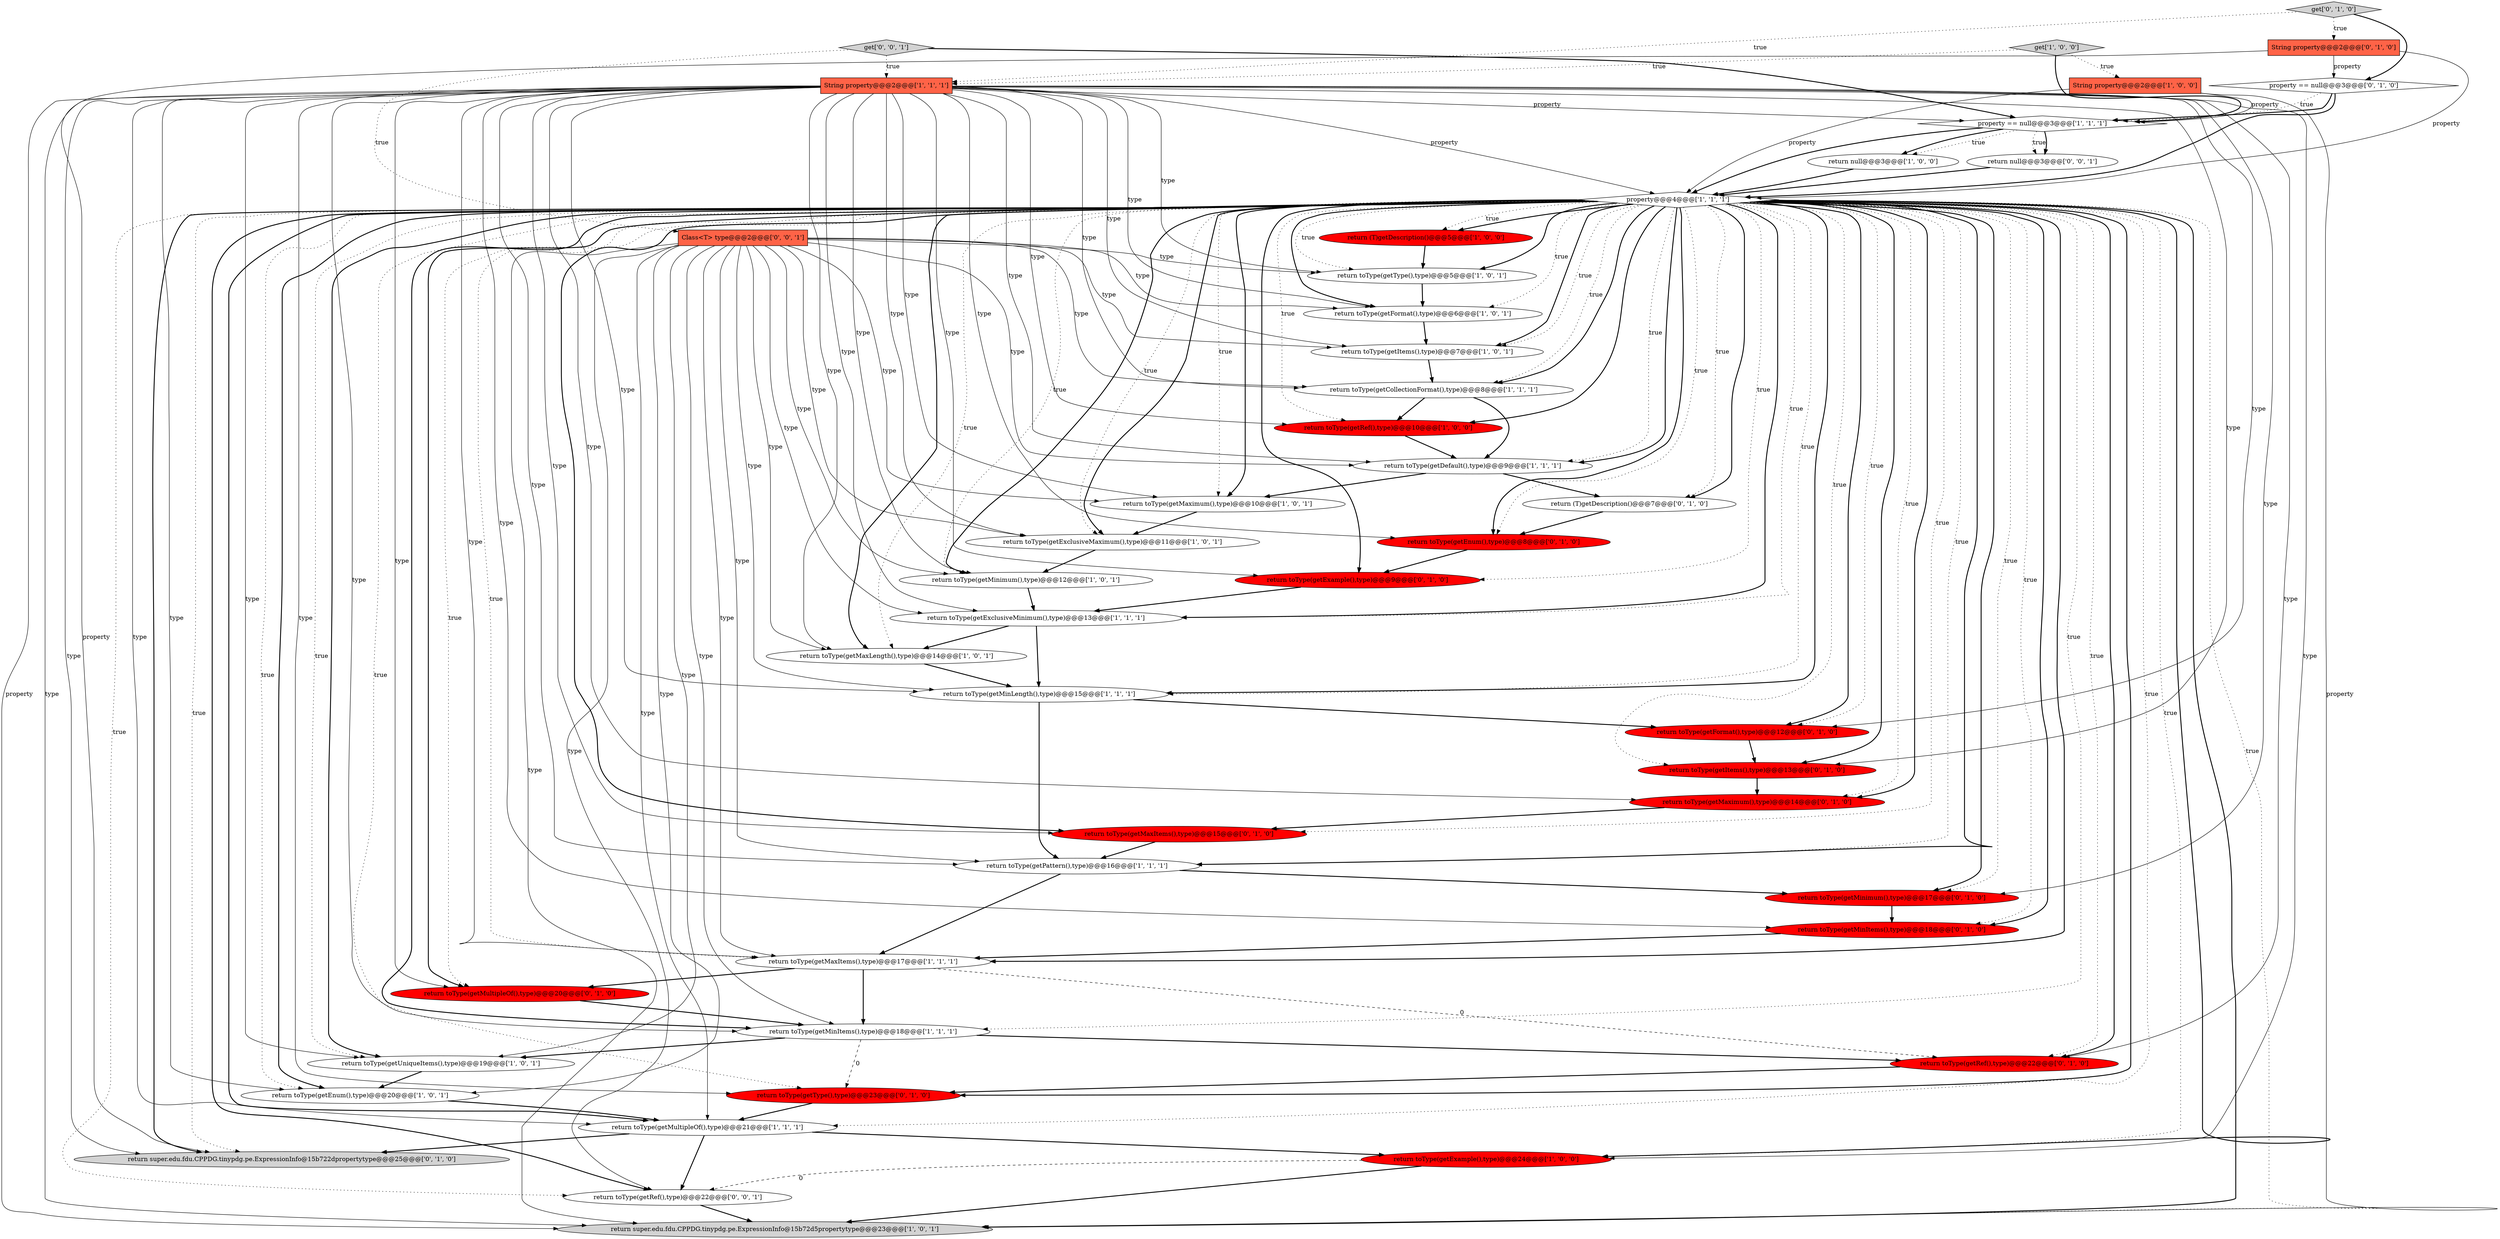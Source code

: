 digraph {
24 [style = filled, label = "return toType(getRef(),type)@@@10@@@['1', '0', '0']", fillcolor = red, shape = ellipse image = "AAA1AAABBB1BBB"];
8 [style = filled, label = "return (T)getDescription()@@@5@@@['1', '0', '0']", fillcolor = red, shape = ellipse image = "AAA1AAABBB1BBB"];
13 [style = filled, label = "return toType(getEnum(),type)@@@20@@@['1', '0', '1']", fillcolor = white, shape = ellipse image = "AAA0AAABBB1BBB"];
4 [style = filled, label = "property@@@4@@@['1', '1', '1']", fillcolor = white, shape = diamond image = "AAA0AAABBB1BBB"];
5 [style = filled, label = "String property@@@2@@@['1', '0', '0']", fillcolor = tomato, shape = box image = "AAA0AAABBB1BBB"];
43 [style = filled, label = "return null@@@3@@@['0', '0', '1']", fillcolor = white, shape = ellipse image = "AAA0AAABBB3BBB"];
0 [style = filled, label = "return toType(getFormat(),type)@@@6@@@['1', '0', '1']", fillcolor = white, shape = ellipse image = "AAA0AAABBB1BBB"];
12 [style = filled, label = "return toType(getExclusiveMaximum(),type)@@@11@@@['1', '0', '1']", fillcolor = white, shape = ellipse image = "AAA0AAABBB1BBB"];
40 [style = filled, label = "return toType(getMinimum(),type)@@@17@@@['0', '1', '0']", fillcolor = red, shape = ellipse image = "AAA1AAABBB2BBB"];
37 [style = filled, label = "return (T)getDescription()@@@7@@@['0', '1', '0']", fillcolor = white, shape = ellipse image = "AAA0AAABBB2BBB"];
27 [style = filled, label = "return toType(getType(),type)@@@23@@@['0', '1', '0']", fillcolor = red, shape = ellipse image = "AAA1AAABBB2BBB"];
38 [style = filled, label = "return toType(getMaximum(),type)@@@14@@@['0', '1', '0']", fillcolor = red, shape = ellipse image = "AAA1AAABBB2BBB"];
9 [style = filled, label = "return toType(getExclusiveMinimum(),type)@@@13@@@['1', '1', '1']", fillcolor = white, shape = ellipse image = "AAA0AAABBB1BBB"];
1 [style = filled, label = "return toType(getExample(),type)@@@24@@@['1', '0', '0']", fillcolor = red, shape = ellipse image = "AAA1AAABBB1BBB"];
22 [style = filled, label = "return toType(getMinItems(),type)@@@18@@@['1', '1', '1']", fillcolor = white, shape = ellipse image = "AAA0AAABBB1BBB"];
18 [style = filled, label = "return toType(getDefault(),type)@@@9@@@['1', '1', '1']", fillcolor = white, shape = ellipse image = "AAA0AAABBB1BBB"];
28 [style = filled, label = "return toType(getMinItems(),type)@@@18@@@['0', '1', '0']", fillcolor = red, shape = ellipse image = "AAA1AAABBB2BBB"];
31 [style = filled, label = "return toType(getFormat(),type)@@@12@@@['0', '1', '0']", fillcolor = red, shape = ellipse image = "AAA1AAABBB2BBB"];
32 [style = filled, label = "String property@@@2@@@['0', '1', '0']", fillcolor = tomato, shape = box image = "AAA0AAABBB2BBB"];
41 [style = filled, label = "return toType(getEnum(),type)@@@8@@@['0', '1', '0']", fillcolor = red, shape = ellipse image = "AAA1AAABBB2BBB"];
7 [style = filled, label = "return null@@@3@@@['1', '0', '0']", fillcolor = white, shape = ellipse image = "AAA0AAABBB1BBB"];
25 [style = filled, label = "return toType(getMaxLength(),type)@@@14@@@['1', '0', '1']", fillcolor = white, shape = ellipse image = "AAA0AAABBB1BBB"];
14 [style = filled, label = "return toType(getItems(),type)@@@7@@@['1', '0', '1']", fillcolor = white, shape = ellipse image = "AAA0AAABBB1BBB"];
26 [style = filled, label = "return toType(getMaximum(),type)@@@10@@@['1', '0', '1']", fillcolor = white, shape = ellipse image = "AAA0AAABBB1BBB"];
10 [style = filled, label = "property == null@@@3@@@['1', '1', '1']", fillcolor = white, shape = diamond image = "AAA0AAABBB1BBB"];
34 [style = filled, label = "return toType(getMultipleOf(),type)@@@20@@@['0', '1', '0']", fillcolor = red, shape = ellipse image = "AAA1AAABBB2BBB"];
35 [style = filled, label = "return toType(getItems(),type)@@@13@@@['0', '1', '0']", fillcolor = red, shape = ellipse image = "AAA1AAABBB2BBB"];
39 [style = filled, label = "return super.edu.fdu.CPPDG.tinypdg.pe.ExpressionInfo@15b722dpropertytype@@@25@@@['0', '1', '0']", fillcolor = lightgray, shape = ellipse image = "AAA0AAABBB2BBB"];
45 [style = filled, label = "return toType(getRef(),type)@@@22@@@['0', '0', '1']", fillcolor = white, shape = ellipse image = "AAA0AAABBB3BBB"];
11 [style = filled, label = "get['1', '0', '0']", fillcolor = lightgray, shape = diamond image = "AAA0AAABBB1BBB"];
19 [style = filled, label = "return toType(getMinimum(),type)@@@12@@@['1', '0', '1']", fillcolor = white, shape = ellipse image = "AAA0AAABBB1BBB"];
21 [style = filled, label = "return toType(getUniqueItems(),type)@@@19@@@['1', '0', '1']", fillcolor = white, shape = ellipse image = "AAA0AAABBB1BBB"];
6 [style = filled, label = "return toType(getCollectionFormat(),type)@@@8@@@['1', '1', '1']", fillcolor = white, shape = ellipse image = "AAA0AAABBB1BBB"];
46 [style = filled, label = "get['0', '0', '1']", fillcolor = lightgray, shape = diamond image = "AAA0AAABBB3BBB"];
15 [style = filled, label = "return toType(getMaxItems(),type)@@@17@@@['1', '1', '1']", fillcolor = white, shape = ellipse image = "AAA0AAABBB1BBB"];
29 [style = filled, label = "get['0', '1', '0']", fillcolor = lightgray, shape = diamond image = "AAA0AAABBB2BBB"];
16 [style = filled, label = "String property@@@2@@@['1', '1', '1']", fillcolor = tomato, shape = box image = "AAA0AAABBB1BBB"];
44 [style = filled, label = "Class<T> type@@@2@@@['0', '0', '1']", fillcolor = tomato, shape = box image = "AAA0AAABBB3BBB"];
2 [style = filled, label = "return toType(getType(),type)@@@5@@@['1', '0', '1']", fillcolor = white, shape = ellipse image = "AAA0AAABBB1BBB"];
30 [style = filled, label = "property == null@@@3@@@['0', '1', '0']", fillcolor = white, shape = diamond image = "AAA0AAABBB2BBB"];
42 [style = filled, label = "return toType(getExample(),type)@@@9@@@['0', '1', '0']", fillcolor = red, shape = ellipse image = "AAA1AAABBB2BBB"];
17 [style = filled, label = "return toType(getPattern(),type)@@@16@@@['1', '1', '1']", fillcolor = white, shape = ellipse image = "AAA0AAABBB1BBB"];
33 [style = filled, label = "return toType(getMaxItems(),type)@@@15@@@['0', '1', '0']", fillcolor = red, shape = ellipse image = "AAA1AAABBB2BBB"];
20 [style = filled, label = "return toType(getMinLength(),type)@@@15@@@['1', '1', '1']", fillcolor = white, shape = ellipse image = "AAA0AAABBB1BBB"];
36 [style = filled, label = "return toType(getRef(),type)@@@22@@@['0', '1', '0']", fillcolor = red, shape = ellipse image = "AAA1AAABBB2BBB"];
3 [style = filled, label = "return super.edu.fdu.CPPDG.tinypdg.pe.ExpressionInfo@15b72d5propertytype@@@23@@@['1', '0', '1']", fillcolor = lightgray, shape = ellipse image = "AAA0AAABBB1BBB"];
23 [style = filled, label = "return toType(getMultipleOf(),type)@@@21@@@['1', '1', '1']", fillcolor = white, shape = ellipse image = "AAA0AAABBB1BBB"];
4->18 [style = dotted, label="true"];
4->45 [style = dotted, label="true"];
16->36 [style = solid, label="type"];
4->38 [style = dotted, label="true"];
16->27 [style = solid, label="type"];
16->42 [style = solid, label="type"];
4->25 [style = bold, label=""];
29->30 [style = bold, label=""];
4->1 [style = dotted, label="true"];
16->9 [style = solid, label="type"];
23->45 [style = bold, label=""];
4->15 [style = bold, label=""];
42->9 [style = bold, label=""];
16->18 [style = solid, label="type"];
16->1 [style = solid, label="type"];
16->33 [style = solid, label="type"];
1->45 [style = dashed, label="0"];
4->33 [style = dotted, label="true"];
43->4 [style = bold, label=""];
16->2 [style = solid, label="type"];
26->12 [style = bold, label=""];
0->14 [style = bold, label=""];
31->35 [style = bold, label=""];
5->4 [style = solid, label="property"];
16->14 [style = solid, label="type"];
19->9 [style = bold, label=""];
16->15 [style = solid, label="type"];
16->23 [style = solid, label="type"];
4->42 [style = dotted, label="true"];
4->8 [style = bold, label=""];
44->12 [style = solid, label="type"];
4->36 [style = dotted, label="true"];
4->36 [style = bold, label=""];
4->24 [style = dotted, label="true"];
35->38 [style = bold, label=""];
32->4 [style = solid, label="property"];
4->17 [style = dotted, label="true"];
29->16 [style = dotted, label="true"];
16->17 [style = solid, label="type"];
44->13 [style = solid, label="type"];
21->13 [style = bold, label=""];
4->3 [style = bold, label=""];
4->38 [style = bold, label=""];
16->40 [style = solid, label="type"];
15->34 [style = bold, label=""];
44->6 [style = solid, label="type"];
44->20 [style = solid, label="type"];
16->26 [style = solid, label="type"];
16->0 [style = solid, label="type"];
10->43 [style = dotted, label="true"];
4->23 [style = dotted, label="true"];
4->0 [style = dotted, label="true"];
4->35 [style = dotted, label="true"];
4->19 [style = bold, label=""];
4->21 [style = bold, label=""];
11->5 [style = dotted, label="true"];
4->18 [style = bold, label=""];
20->31 [style = bold, label=""];
4->2 [style = bold, label=""];
16->28 [style = solid, label="type"];
15->36 [style = dashed, label="0"];
24->18 [style = bold, label=""];
10->7 [style = bold, label=""];
16->41 [style = solid, label="type"];
4->28 [style = dotted, label="true"];
4->0 [style = bold, label=""];
16->38 [style = solid, label="type"];
4->45 [style = bold, label=""];
4->13 [style = dotted, label="true"];
16->13 [style = solid, label="type"];
46->16 [style = dotted, label="true"];
16->22 [style = solid, label="type"];
44->3 [style = solid, label="type"];
4->22 [style = dotted, label="true"];
16->12 [style = solid, label="type"];
44->23 [style = solid, label="type"];
17->15 [style = bold, label=""];
30->10 [style = bold, label=""];
11->16 [style = dotted, label="true"];
32->39 [style = solid, label="property"];
44->22 [style = solid, label="type"];
38->33 [style = bold, label=""];
29->32 [style = dotted, label="true"];
4->22 [style = bold, label=""];
4->2 [style = dotted, label="true"];
4->23 [style = bold, label=""];
14->6 [style = bold, label=""];
4->26 [style = dotted, label="true"];
16->34 [style = solid, label="type"];
18->37 [style = bold, label=""];
4->9 [style = bold, label=""];
4->14 [style = bold, label=""];
4->24 [style = bold, label=""];
4->17 [style = bold, label=""];
10->43 [style = bold, label=""];
30->10 [style = dotted, label="true"];
6->18 [style = bold, label=""];
4->39 [style = bold, label=""];
37->41 [style = bold, label=""];
16->20 [style = solid, label="type"];
4->13 [style = bold, label=""];
18->26 [style = bold, label=""];
44->25 [style = solid, label="type"];
44->26 [style = solid, label="type"];
1->3 [style = bold, label=""];
46->10 [style = bold, label=""];
17->40 [style = bold, label=""];
44->45 [style = solid, label="type"];
6->24 [style = bold, label=""];
9->20 [style = bold, label=""];
22->27 [style = dashed, label="0"];
4->15 [style = dotted, label="true"];
7->4 [style = bold, label=""];
4->33 [style = bold, label=""];
44->17 [style = solid, label="type"];
16->4 [style = solid, label="property"];
4->41 [style = bold, label=""];
15->22 [style = bold, label=""];
16->21 [style = solid, label="type"];
4->21 [style = dotted, label="true"];
4->31 [style = bold, label=""];
4->37 [style = dotted, label="true"];
25->20 [style = bold, label=""];
2->0 [style = bold, label=""];
4->3 [style = dotted, label="true"];
16->31 [style = solid, label="type"];
8->2 [style = bold, label=""];
4->31 [style = dotted, label="true"];
11->10 [style = bold, label=""];
16->10 [style = solid, label="property"];
44->21 [style = solid, label="type"];
16->39 [style = solid, label="type"];
4->20 [style = bold, label=""];
23->39 [style = bold, label=""];
4->12 [style = bold, label=""];
44->14 [style = solid, label="type"];
4->1 [style = bold, label=""];
32->30 [style = solid, label="property"];
4->12 [style = dotted, label="true"];
16->24 [style = solid, label="type"];
4->34 [style = bold, label=""];
4->19 [style = dotted, label="true"];
33->17 [style = bold, label=""];
4->6 [style = dotted, label="true"];
4->40 [style = bold, label=""];
16->25 [style = solid, label="type"];
16->35 [style = solid, label="type"];
4->35 [style = bold, label=""];
20->17 [style = bold, label=""];
5->10 [style = solid, label="property"];
28->15 [style = bold, label=""];
45->3 [style = bold, label=""];
4->6 [style = bold, label=""];
4->40 [style = dotted, label="true"];
4->39 [style = dotted, label="true"];
16->6 [style = solid, label="type"];
4->20 [style = dotted, label="true"];
22->21 [style = bold, label=""];
4->8 [style = dotted, label="true"];
4->26 [style = bold, label=""];
4->42 [style = bold, label=""];
46->44 [style = dotted, label="true"];
40->28 [style = bold, label=""];
4->25 [style = dotted, label="true"];
4->14 [style = dotted, label="true"];
16->3 [style = solid, label="property"];
44->19 [style = solid, label="type"];
4->28 [style = bold, label=""];
34->22 [style = bold, label=""];
44->9 [style = solid, label="type"];
44->15 [style = solid, label="type"];
44->18 [style = solid, label="type"];
36->27 [style = bold, label=""];
4->37 [style = bold, label=""];
30->4 [style = bold, label=""];
44->2 [style = solid, label="type"];
9->25 [style = bold, label=""];
22->36 [style = bold, label=""];
4->27 [style = bold, label=""];
4->27 [style = dotted, label="true"];
13->23 [style = bold, label=""];
10->4 [style = bold, label=""];
23->1 [style = bold, label=""];
4->41 [style = dotted, label="true"];
16->3 [style = solid, label="type"];
44->0 [style = solid, label="type"];
4->34 [style = dotted, label="true"];
27->23 [style = bold, label=""];
4->9 [style = dotted, label="true"];
12->19 [style = bold, label=""];
5->3 [style = solid, label="property"];
10->7 [style = dotted, label="true"];
16->19 [style = solid, label="type"];
41->42 [style = bold, label=""];
}
